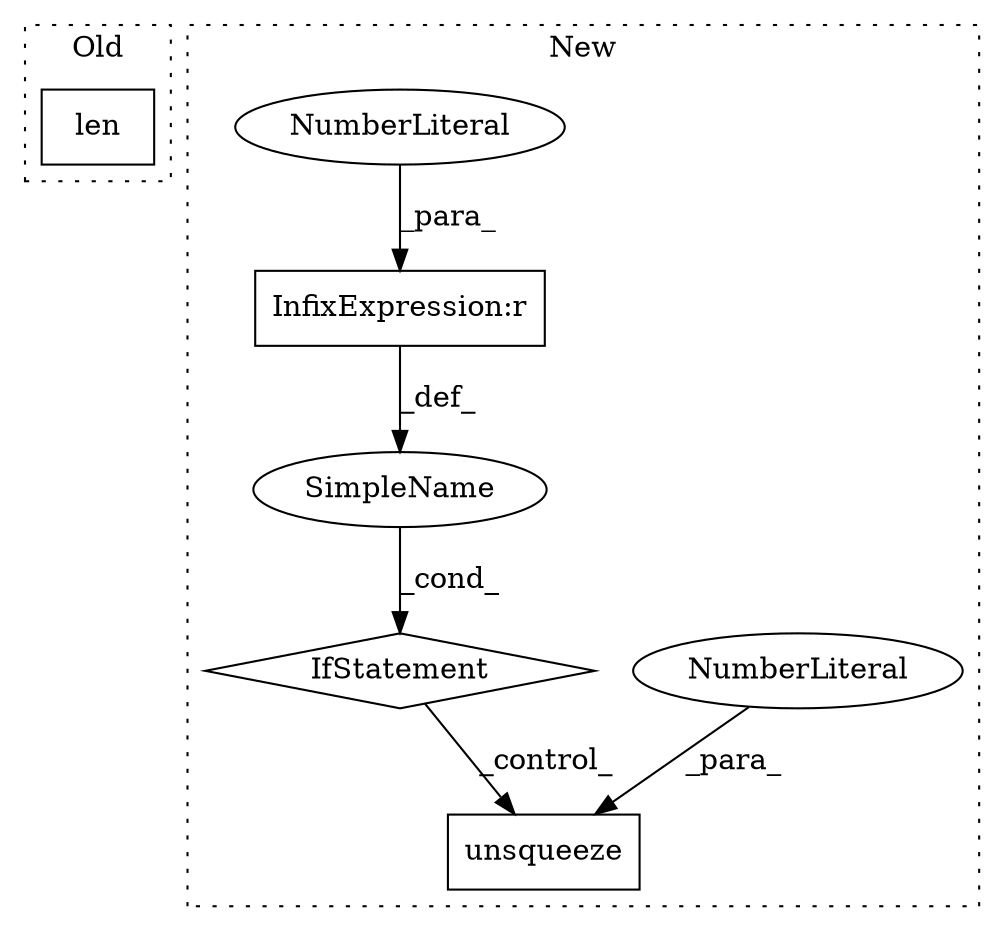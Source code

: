 digraph G {
subgraph cluster0 {
1 [label="len" a="32" s="1169,1184" l="4,1" shape="box"];
label = "Old";
style="dotted";
}
subgraph cluster1 {
2 [label="unsqueeze" a="32" s="1356,1367" l="10,1" shape="box"];
3 [label="NumberLiteral" a="34" s="1366" l="1" shape="ellipse"];
4 [label="IfStatement" a="25" s="1283,1309" l="4,2" shape="diamond"];
5 [label="SimpleName" a="42" s="" l="" shape="ellipse"];
6 [label="InfixExpression:r" a="27" s="1304" l="4" shape="box"];
7 [label="NumberLiteral" a="34" s="1308" l="1" shape="ellipse"];
label = "New";
style="dotted";
}
3 -> 2 [label="_para_"];
4 -> 2 [label="_control_"];
5 -> 4 [label="_cond_"];
6 -> 5 [label="_def_"];
7 -> 6 [label="_para_"];
}